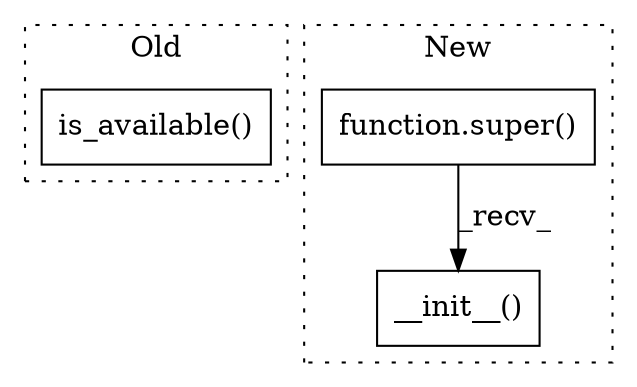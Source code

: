 digraph G {
subgraph cluster0 {
1 [label="is_available()" a="75" s="3207" l="25" shape="box"];
label = "Old";
style="dotted";
}
subgraph cluster1 {
2 [label="__init__()" a="75" s="2796" l="18" shape="box"];
3 [label="function.super()" a="75" s="2796" l="7" shape="box"];
label = "New";
style="dotted";
}
3 -> 2 [label="_recv_"];
}